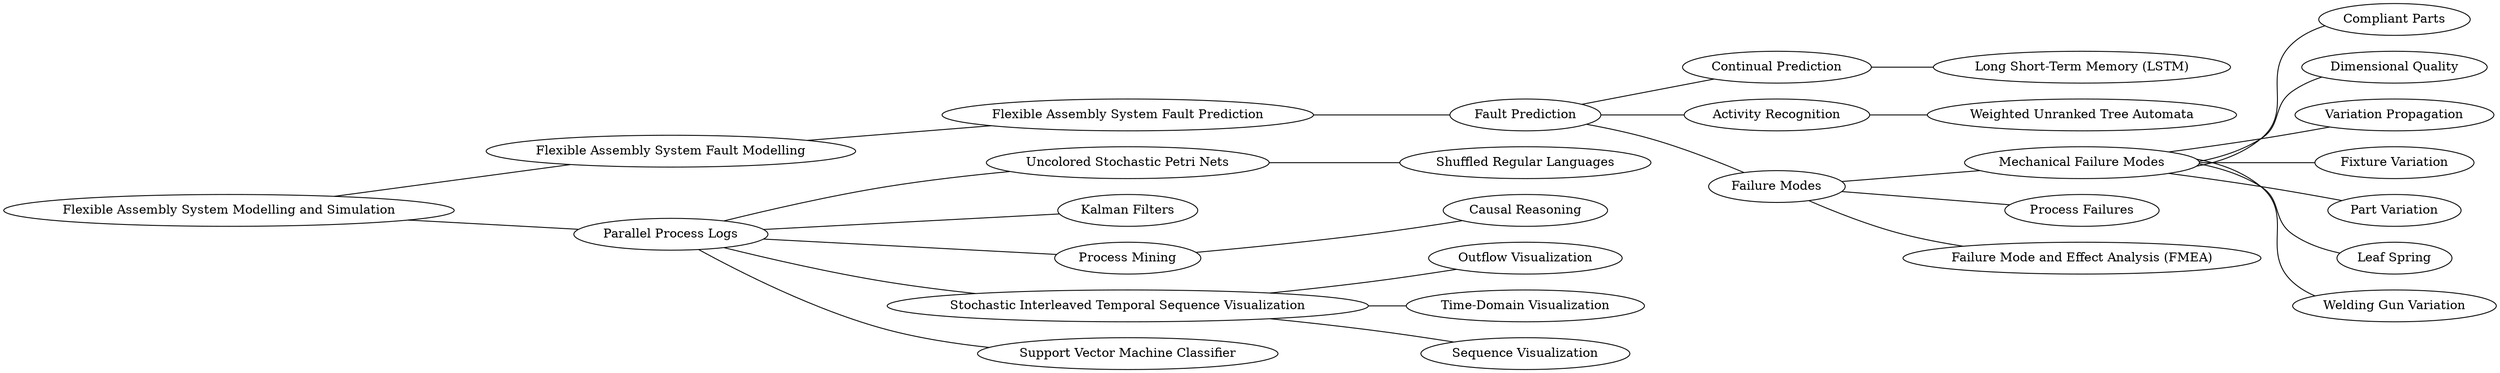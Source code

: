 graph G {
  graph [rankdir=LR];
  {rank=min "Flexible Assembly System Modelling and Simulation"} -- {rank=same "Flexible Assembly System Fault Modelling", "Parallel Process Logs"}
  "Flexible Assembly System Fault Modelling" -- "Flexible Assembly System Fault Prediction"
  "Flexible Assembly System Fault Prediction" -- "Fault Prediction"
  "Fault Prediction" -- {rank=same "Continual Prediction", "Activity Recognition", "Failure Modes"}
  "Parallel Process Logs" -- {rank=same "Uncolored Stochastic Petri Nets", "Kalman Filters", "Process Mining", "Stochastic Interleaved Temporal Sequence Visualization", "Support Vector Machine Classifier"}
  "Uncolored Stochastic Petri Nets" -- "Shuffled Regular Languages"
  "Failure Modes" -- {rank=same "Mechanical Failure Modes", "Process Failures", "Failure Mode and Effect Analysis (FMEA)"}
  "Activity Recognition" -- "Weighted Unranked Tree Automata"
  "Process Mining" -- "Causal Reasoning"
  "Continual Prediction" -- "Long Short-Term Memory (LSTM)"
  "Mechanical Failure Modes" -- "Compliant Parts"
  "Mechanical Failure Modes" -- "Dimensional Quality"
  "Mechanical Failure Modes" -- "Variation Propagation"
  "Mechanical Failure Modes" -- "Fixture Variation"
  "Mechanical Failure Modes" -- "Part Variation"
  "Mechanical Failure Modes" -- "Leaf Spring"
  "Mechanical Failure Modes" -- "Welding Gun Variation"
  "Stochastic Interleaved Temporal Sequence Visualization" -- {rank=same "Outflow Visualization", "Time-Domain Visualization", "Sequence Visualization"}
}
# Compile with: dot < field.dot  -Tpng > field.png
